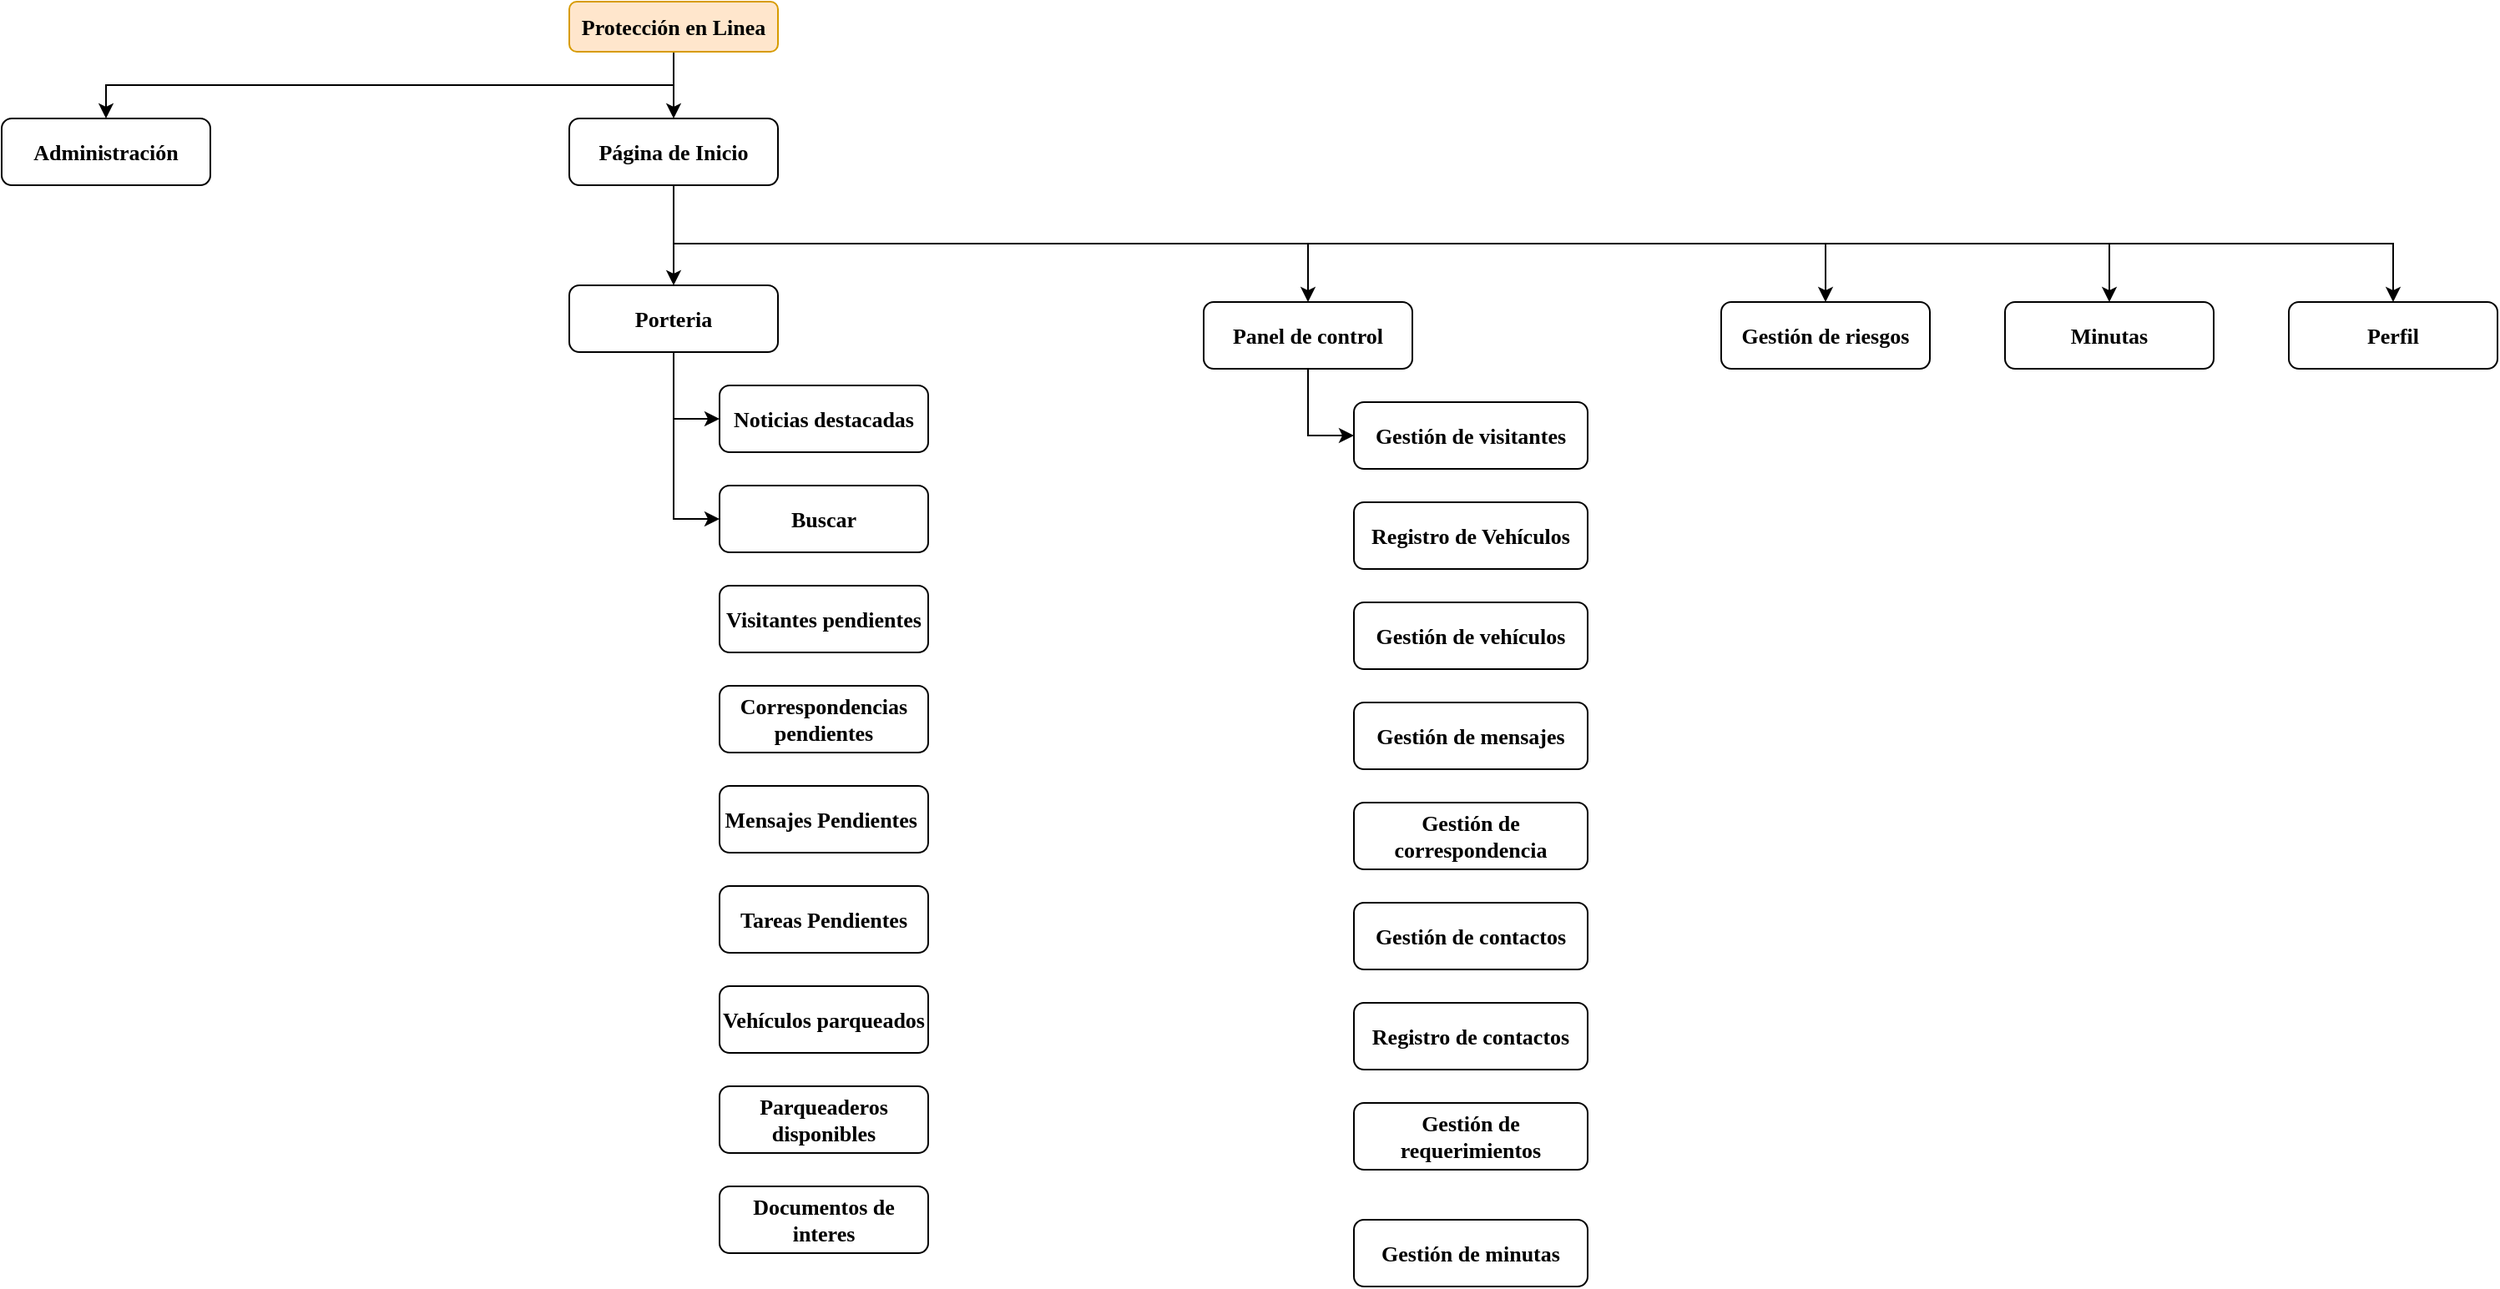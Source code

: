 <mxfile version="20.6.0" type="github">
  <diagram id="Iy70mCzCKJFpxcGli6i_" name="Page-1">
    <mxGraphModel dx="2276" dy="801" grid="1" gridSize="10" guides="1" tooltips="1" connect="1" arrows="1" fold="1" page="1" pageScale="1" pageWidth="850" pageHeight="1100" math="0" shadow="0">
      <root>
        <mxCell id="0" />
        <mxCell id="1" parent="0" />
        <mxCell id="mNEBTaRFAyoqbIbfhplp-5" style="edgeStyle=orthogonalEdgeStyle;rounded=0;orthogonalLoop=1;jettySize=auto;html=1;exitX=0.5;exitY=1;exitDx=0;exitDy=0;entryX=0.5;entryY=0;entryDx=0;entryDy=0;fontFamily=Verdana;fontSize=13;" edge="1" parent="1" source="mNEBTaRFAyoqbIbfhplp-1" target="mNEBTaRFAyoqbIbfhplp-3">
          <mxGeometry relative="1" as="geometry" />
        </mxCell>
        <mxCell id="mNEBTaRFAyoqbIbfhplp-6" style="edgeStyle=orthogonalEdgeStyle;rounded=0;orthogonalLoop=1;jettySize=auto;html=1;exitX=0.5;exitY=1;exitDx=0;exitDy=0;entryX=0.5;entryY=0;entryDx=0;entryDy=0;fontFamily=Verdana;fontSize=13;" edge="1" parent="1" source="mNEBTaRFAyoqbIbfhplp-1" target="mNEBTaRFAyoqbIbfhplp-4">
          <mxGeometry relative="1" as="geometry" />
        </mxCell>
        <mxCell id="mNEBTaRFAyoqbIbfhplp-1" value="Protección en Linea" style="rounded=1;whiteSpace=wrap;html=1;fillColor=#ffe6cc;strokeColor=#d79b00;fontFamily=Nunito;fontSource=https%3A%2F%2Ffonts.googleapis.com%2Fcss%3Ffamily%3DNunito;fontStyle=1;fontSize=13;" vertex="1" parent="1">
          <mxGeometry x="70" y="10" width="125" height="30" as="geometry" />
        </mxCell>
        <mxCell id="mNEBTaRFAyoqbIbfhplp-12" style="edgeStyle=orthogonalEdgeStyle;rounded=0;orthogonalLoop=1;jettySize=auto;html=1;exitX=0.5;exitY=1;exitDx=0;exitDy=0;entryX=0.5;entryY=0;entryDx=0;entryDy=0;fontFamily=Verdana;fontSize=13;" edge="1" parent="1" source="mNEBTaRFAyoqbIbfhplp-3" target="mNEBTaRFAyoqbIbfhplp-7">
          <mxGeometry relative="1" as="geometry" />
        </mxCell>
        <mxCell id="mNEBTaRFAyoqbIbfhplp-13" style="edgeStyle=orthogonalEdgeStyle;rounded=0;orthogonalLoop=1;jettySize=auto;html=1;exitX=0.5;exitY=1;exitDx=0;exitDy=0;entryX=0.5;entryY=0;entryDx=0;entryDy=0;fontFamily=Verdana;fontSize=13;" edge="1" parent="1" source="mNEBTaRFAyoqbIbfhplp-3" target="mNEBTaRFAyoqbIbfhplp-8">
          <mxGeometry relative="1" as="geometry" />
        </mxCell>
        <mxCell id="mNEBTaRFAyoqbIbfhplp-14" style="edgeStyle=orthogonalEdgeStyle;rounded=0;orthogonalLoop=1;jettySize=auto;html=1;exitX=0.5;exitY=1;exitDx=0;exitDy=0;fontFamily=Verdana;fontSize=13;" edge="1" parent="1" source="mNEBTaRFAyoqbIbfhplp-3" target="mNEBTaRFAyoqbIbfhplp-9">
          <mxGeometry relative="1" as="geometry" />
        </mxCell>
        <mxCell id="mNEBTaRFAyoqbIbfhplp-15" style="edgeStyle=orthogonalEdgeStyle;rounded=0;orthogonalLoop=1;jettySize=auto;html=1;exitX=0.5;exitY=1;exitDx=0;exitDy=0;fontFamily=Verdana;fontSize=13;" edge="1" parent="1" source="mNEBTaRFAyoqbIbfhplp-3" target="mNEBTaRFAyoqbIbfhplp-10">
          <mxGeometry relative="1" as="geometry" />
        </mxCell>
        <mxCell id="mNEBTaRFAyoqbIbfhplp-16" style="edgeStyle=orthogonalEdgeStyle;rounded=0;orthogonalLoop=1;jettySize=auto;html=1;exitX=0.5;exitY=1;exitDx=0;exitDy=0;entryX=0.5;entryY=0;entryDx=0;entryDy=0;fontFamily=Verdana;fontSize=13;" edge="1" parent="1" source="mNEBTaRFAyoqbIbfhplp-3" target="mNEBTaRFAyoqbIbfhplp-11">
          <mxGeometry relative="1" as="geometry" />
        </mxCell>
        <mxCell id="mNEBTaRFAyoqbIbfhplp-3" value="Página de Inicio" style="rounded=1;whiteSpace=wrap;html=1;fontFamily=Nunito;fontSource=https%3A%2F%2Ffonts.googleapis.com%2Fcss%3Ffamily%3DNunito;fontStyle=1;fontSize=13;" vertex="1" parent="1">
          <mxGeometry x="70" y="80" width="125" height="40" as="geometry" />
        </mxCell>
        <mxCell id="mNEBTaRFAyoqbIbfhplp-4" value="Administración" style="rounded=1;whiteSpace=wrap;html=1;fontFamily=Nunito;fontSource=https%3A%2F%2Ffonts.googleapis.com%2Fcss%3Ffamily%3DNunito;fontStyle=1;fontSize=13;" vertex="1" parent="1">
          <mxGeometry x="-270" y="80" width="125" height="40" as="geometry" />
        </mxCell>
        <mxCell id="mNEBTaRFAyoqbIbfhplp-19" style="edgeStyle=orthogonalEdgeStyle;rounded=0;orthogonalLoop=1;jettySize=auto;html=1;exitX=0.5;exitY=1;exitDx=0;exitDy=0;entryX=0;entryY=0.5;entryDx=0;entryDy=0;fontFamily=Verdana;fontSize=13;" edge="1" parent="1" source="mNEBTaRFAyoqbIbfhplp-7" target="mNEBTaRFAyoqbIbfhplp-17">
          <mxGeometry relative="1" as="geometry" />
        </mxCell>
        <mxCell id="mNEBTaRFAyoqbIbfhplp-21" style="edgeStyle=orthogonalEdgeStyle;rounded=0;orthogonalLoop=1;jettySize=auto;html=1;exitX=0.5;exitY=1;exitDx=0;exitDy=0;entryX=0;entryY=0.5;entryDx=0;entryDy=0;fontFamily=Verdana;fontSize=13;" edge="1" parent="1" source="mNEBTaRFAyoqbIbfhplp-7" target="mNEBTaRFAyoqbIbfhplp-20">
          <mxGeometry relative="1" as="geometry" />
        </mxCell>
        <mxCell id="mNEBTaRFAyoqbIbfhplp-7" value="Porteria" style="rounded=1;whiteSpace=wrap;html=1;fontFamily=Nunito;fontSource=https%3A%2F%2Ffonts.googleapis.com%2Fcss%3Ffamily%3DNunito;fontStyle=1;fontSize=13;" vertex="1" parent="1">
          <mxGeometry x="70" y="180" width="125" height="40" as="geometry" />
        </mxCell>
        <mxCell id="mNEBTaRFAyoqbIbfhplp-30" style="edgeStyle=orthogonalEdgeStyle;rounded=0;orthogonalLoop=1;jettySize=auto;html=1;exitX=0.5;exitY=1;exitDx=0;exitDy=0;entryX=0;entryY=0.5;entryDx=0;entryDy=0;fontFamily=Verdana;fontSize=13;" edge="1" parent="1" source="mNEBTaRFAyoqbIbfhplp-8" target="mNEBTaRFAyoqbIbfhplp-29">
          <mxGeometry relative="1" as="geometry" />
        </mxCell>
        <mxCell id="mNEBTaRFAyoqbIbfhplp-8" value="Panel de control" style="rounded=1;whiteSpace=wrap;html=1;fontFamily=Nunito;fontSource=https%3A%2F%2Ffonts.googleapis.com%2Fcss%3Ffamily%3DNunito;fontStyle=1;fontSize=13;" vertex="1" parent="1">
          <mxGeometry x="450" y="190" width="125" height="40" as="geometry" />
        </mxCell>
        <mxCell id="mNEBTaRFAyoqbIbfhplp-9" value="Gestión de riesgos" style="rounded=1;whiteSpace=wrap;html=1;fontFamily=Nunito;fontSource=https%3A%2F%2Ffonts.googleapis.com%2Fcss%3Ffamily%3DNunito;fontStyle=1;fontSize=13;" vertex="1" parent="1">
          <mxGeometry x="760" y="190" width="125" height="40" as="geometry" />
        </mxCell>
        <mxCell id="mNEBTaRFAyoqbIbfhplp-10" value="Minutas" style="rounded=1;whiteSpace=wrap;html=1;fontFamily=Nunito;fontSource=https%3A%2F%2Ffonts.googleapis.com%2Fcss%3Ffamily%3DNunito;fontStyle=1;fontSize=13;" vertex="1" parent="1">
          <mxGeometry x="930" y="190" width="125" height="40" as="geometry" />
        </mxCell>
        <mxCell id="mNEBTaRFAyoqbIbfhplp-11" value="Perfil" style="rounded=1;whiteSpace=wrap;html=1;fontFamily=Nunito;fontSource=https%3A%2F%2Ffonts.googleapis.com%2Fcss%3Ffamily%3DNunito;fontStyle=1;fontSize=13;" vertex="1" parent="1">
          <mxGeometry x="1100" y="190" width="125" height="40" as="geometry" />
        </mxCell>
        <mxCell id="mNEBTaRFAyoqbIbfhplp-17" value="Noticias destacadas" style="rounded=1;whiteSpace=wrap;html=1;fontFamily=Nunito;fontSource=https%3A%2F%2Ffonts.googleapis.com%2Fcss%3Ffamily%3DNunito;fontStyle=1;fontSize=13;" vertex="1" parent="1">
          <mxGeometry x="160" y="240" width="125" height="40" as="geometry" />
        </mxCell>
        <mxCell id="mNEBTaRFAyoqbIbfhplp-20" value="Buscar" style="rounded=1;whiteSpace=wrap;html=1;fontFamily=Nunito;fontSource=https%3A%2F%2Ffonts.googleapis.com%2Fcss%3Ffamily%3DNunito;fontStyle=1;fontSize=13;align=center;" vertex="1" parent="1">
          <mxGeometry x="160" y="300" width="125" height="40" as="geometry" />
        </mxCell>
        <mxCell id="mNEBTaRFAyoqbIbfhplp-22" value="Visitantes pendientes" style="rounded=1;whiteSpace=wrap;html=1;fontFamily=Nunito;fontSource=https%3A%2F%2Ffonts.googleapis.com%2Fcss%3Ffamily%3DNunito;fontStyle=1;fontSize=13;align=center;" vertex="1" parent="1">
          <mxGeometry x="160" y="360" width="125" height="40" as="geometry" />
        </mxCell>
        <mxCell id="mNEBTaRFAyoqbIbfhplp-23" value="Correspondencias&lt;br&gt;pendientes" style="rounded=1;whiteSpace=wrap;html=1;fontFamily=Nunito;fontSource=https%3A%2F%2Ffonts.googleapis.com%2Fcss%3Ffamily%3DNunito;fontStyle=1;fontSize=13;align=center;" vertex="1" parent="1">
          <mxGeometry x="160" y="420" width="125" height="40" as="geometry" />
        </mxCell>
        <mxCell id="mNEBTaRFAyoqbIbfhplp-24" value="Mensajes Pendientes&amp;nbsp;" style="rounded=1;whiteSpace=wrap;html=1;fontFamily=Nunito;fontSource=https%3A%2F%2Ffonts.googleapis.com%2Fcss%3Ffamily%3DNunito;fontStyle=1;fontSize=13;align=center;" vertex="1" parent="1">
          <mxGeometry x="160" y="480" width="125" height="40" as="geometry" />
        </mxCell>
        <mxCell id="mNEBTaRFAyoqbIbfhplp-25" value="Tareas Pendientes" style="rounded=1;whiteSpace=wrap;html=1;fontFamily=Nunito;fontSource=https%3A%2F%2Ffonts.googleapis.com%2Fcss%3Ffamily%3DNunito;fontStyle=1;fontSize=13;align=center;" vertex="1" parent="1">
          <mxGeometry x="160" y="540" width="125" height="40" as="geometry" />
        </mxCell>
        <mxCell id="mNEBTaRFAyoqbIbfhplp-26" value="Vehículos parqueados" style="rounded=1;whiteSpace=wrap;html=1;fontFamily=Nunito;fontSource=https%3A%2F%2Ffonts.googleapis.com%2Fcss%3Ffamily%3DNunito;fontStyle=1;fontSize=13;align=center;" vertex="1" parent="1">
          <mxGeometry x="160" y="600" width="125" height="40" as="geometry" />
        </mxCell>
        <mxCell id="mNEBTaRFAyoqbIbfhplp-27" value="Parqueaderos disponibles" style="rounded=1;whiteSpace=wrap;html=1;fontFamily=Nunito;fontSource=https%3A%2F%2Ffonts.googleapis.com%2Fcss%3Ffamily%3DNunito;fontStyle=1;fontSize=13;align=center;" vertex="1" parent="1">
          <mxGeometry x="160" y="660" width="125" height="40" as="geometry" />
        </mxCell>
        <mxCell id="mNEBTaRFAyoqbIbfhplp-28" value="Documentos de interes" style="rounded=1;whiteSpace=wrap;html=1;fontFamily=Nunito;fontSource=https%3A%2F%2Ffonts.googleapis.com%2Fcss%3Ffamily%3DNunito;fontStyle=1;fontSize=13;align=center;" vertex="1" parent="1">
          <mxGeometry x="160" y="720" width="125" height="40" as="geometry" />
        </mxCell>
        <mxCell id="mNEBTaRFAyoqbIbfhplp-29" value="Gestión de visitantes" style="rounded=1;whiteSpace=wrap;html=1;fontFamily=Nunito;fontSource=https%3A%2F%2Ffonts.googleapis.com%2Fcss%3Ffamily%3DNunito;fontStyle=1;fontSize=13;align=center;" vertex="1" parent="1">
          <mxGeometry x="540" y="250" width="140" height="40" as="geometry" />
        </mxCell>
        <mxCell id="mNEBTaRFAyoqbIbfhplp-31" value="Registro de Vehículos" style="rounded=1;whiteSpace=wrap;html=1;fontFamily=Nunito;fontSource=https%3A%2F%2Ffonts.googleapis.com%2Fcss%3Ffamily%3DNunito;fontStyle=1;fontSize=13;align=center;" vertex="1" parent="1">
          <mxGeometry x="540" y="310" width="140" height="40" as="geometry" />
        </mxCell>
        <mxCell id="mNEBTaRFAyoqbIbfhplp-34" value="Gestión de vehículos" style="rounded=1;whiteSpace=wrap;html=1;fontFamily=Nunito;fontSource=https%3A%2F%2Ffonts.googleapis.com%2Fcss%3Ffamily%3DNunito;fontStyle=1;fontSize=13;align=center;" vertex="1" parent="1">
          <mxGeometry x="540" y="370" width="140" height="40" as="geometry" />
        </mxCell>
        <mxCell id="mNEBTaRFAyoqbIbfhplp-35" value="Gestión de mensajes" style="rounded=1;whiteSpace=wrap;html=1;fontFamily=Nunito;fontSource=https%3A%2F%2Ffonts.googleapis.com%2Fcss%3Ffamily%3DNunito;fontStyle=1;fontSize=13;align=center;" vertex="1" parent="1">
          <mxGeometry x="540" y="430" width="140" height="40" as="geometry" />
        </mxCell>
        <mxCell id="mNEBTaRFAyoqbIbfhplp-36" value="Gestión de correspondencia" style="rounded=1;whiteSpace=wrap;html=1;fontFamily=Nunito;fontSource=https%3A%2F%2Ffonts.googleapis.com%2Fcss%3Ffamily%3DNunito;fontStyle=1;fontSize=13;align=center;" vertex="1" parent="1">
          <mxGeometry x="540" y="490" width="140" height="40" as="geometry" />
        </mxCell>
        <mxCell id="mNEBTaRFAyoqbIbfhplp-37" value="Gestión de contactos" style="rounded=1;whiteSpace=wrap;html=1;fontFamily=Nunito;fontSource=https%3A%2F%2Ffonts.googleapis.com%2Fcss%3Ffamily%3DNunito;fontStyle=1;fontSize=13;align=center;" vertex="1" parent="1">
          <mxGeometry x="540" y="550" width="140" height="40" as="geometry" />
        </mxCell>
        <mxCell id="mNEBTaRFAyoqbIbfhplp-38" value="Registro de contactos" style="rounded=1;whiteSpace=wrap;html=1;fontFamily=Nunito;fontSource=https%3A%2F%2Ffonts.googleapis.com%2Fcss%3Ffamily%3DNunito;fontStyle=1;fontSize=13;align=center;" vertex="1" parent="1">
          <mxGeometry x="540" y="610" width="140" height="40" as="geometry" />
        </mxCell>
        <mxCell id="mNEBTaRFAyoqbIbfhplp-39" value="Gestión de requerimientos" style="rounded=1;whiteSpace=wrap;html=1;fontFamily=Nunito;fontSource=https%3A%2F%2Ffonts.googleapis.com%2Fcss%3Ffamily%3DNunito;fontStyle=1;fontSize=13;align=center;" vertex="1" parent="1">
          <mxGeometry x="540" y="670" width="140" height="40" as="geometry" />
        </mxCell>
        <mxCell id="mNEBTaRFAyoqbIbfhplp-40" value="Gestión de minutas" style="rounded=1;whiteSpace=wrap;html=1;fontFamily=Nunito;fontSource=https%3A%2F%2Ffonts.googleapis.com%2Fcss%3Ffamily%3DNunito;fontStyle=1;fontSize=13;align=center;" vertex="1" parent="1">
          <mxGeometry x="540" y="740" width="140" height="40" as="geometry" />
        </mxCell>
      </root>
    </mxGraphModel>
  </diagram>
</mxfile>
